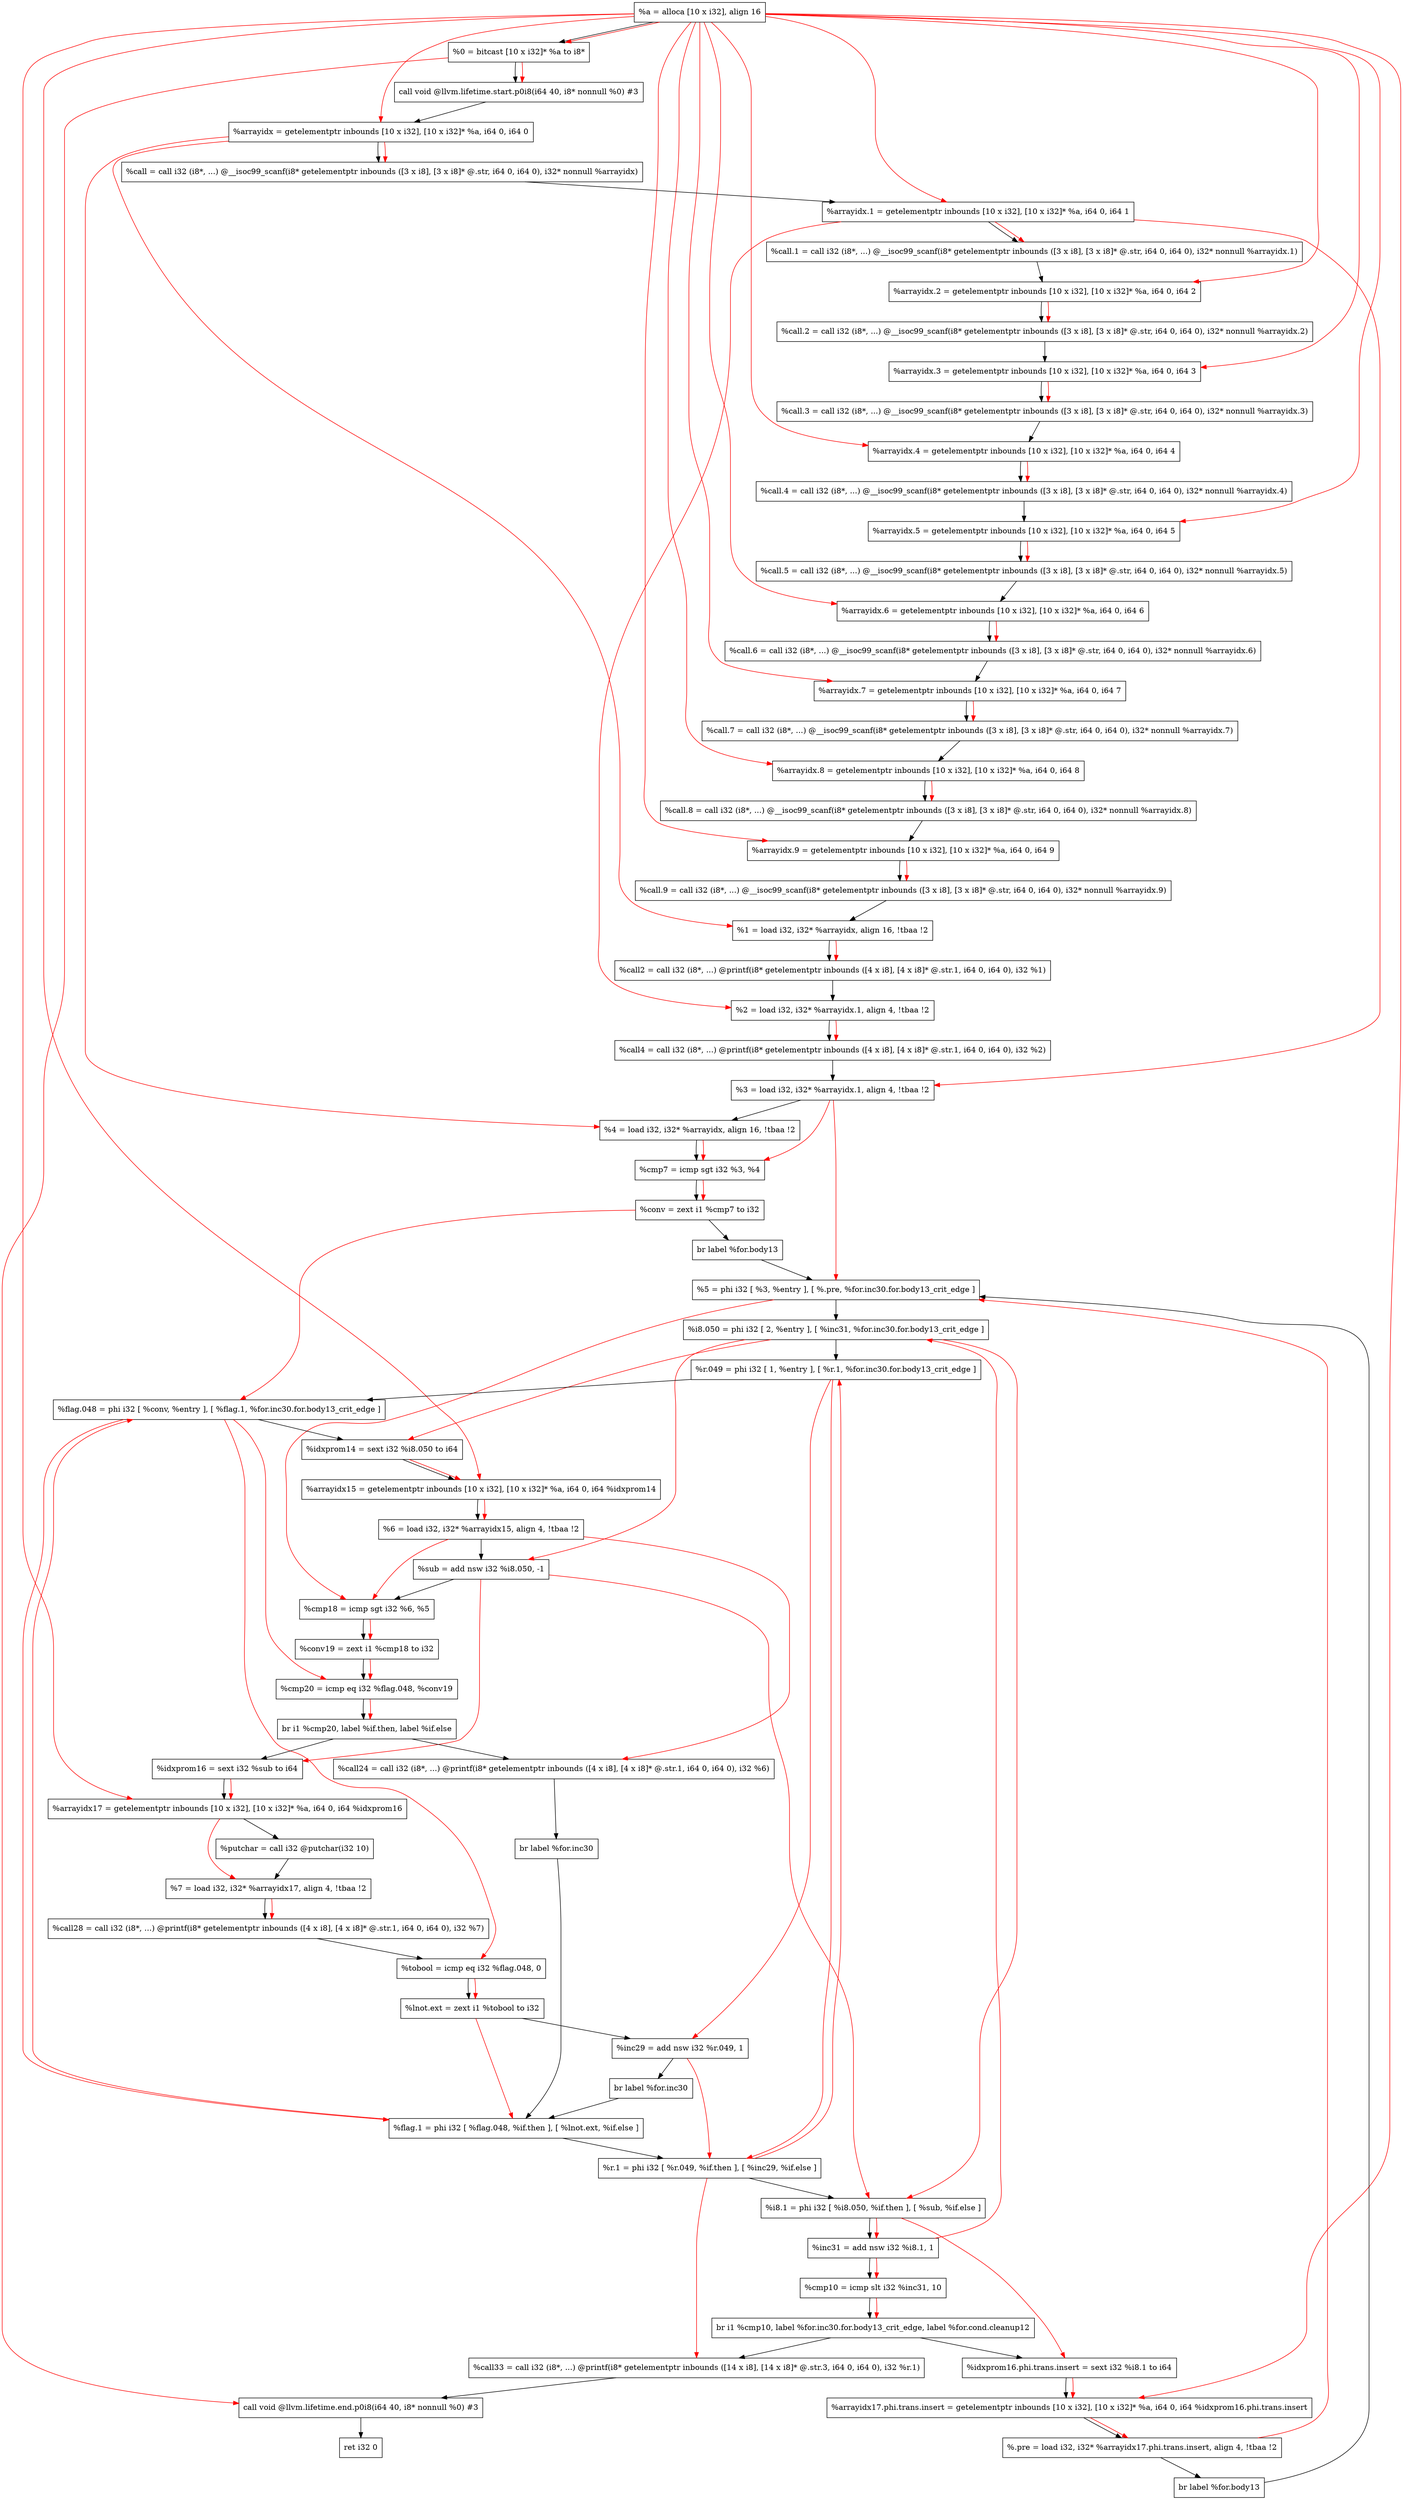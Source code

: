 digraph "CDFG for'func' function" {
	Node0x5619c71676d8[shape=record, label="  %a = alloca [10 x i32], align 16"];
	Node0x5619c7167d98[shape=record, label="  %0 = bitcast [10 x i32]* %a to i8*"];
	Node0x5619c71681f8[shape=record, label="  call void @llvm.lifetime.start.p0i8(i64 40, i8* nonnull %0) #3"];
	Node0x5619c7168308[shape=record, label="  %arrayidx = getelementptr inbounds [10 x i32], [10 x i32]* %a, i64 0, i64 0"];
	Node0x5619c7168728[shape=record, label="  %call = call i32 (i8*, ...) @__isoc99_scanf(i8* getelementptr inbounds ([3 x i8], [3 x i8]* @.str, i64 0, i64 0), i32* nonnull %arrayidx)"];
	Node0x5619c7168848[shape=record, label="  %arrayidx.1 = getelementptr inbounds [10 x i32], [10 x i32]* %a, i64 0, i64 1"];
	Node0x5619c7168938[shape=record, label="  %call.1 = call i32 (i8*, ...) @__isoc99_scanf(i8* getelementptr inbounds ([3 x i8], [3 x i8]* @.str, i64 0, i64 0), i32* nonnull %arrayidx.1)"];
	Node0x5619c7168a58[shape=record, label="  %arrayidx.2 = getelementptr inbounds [10 x i32], [10 x i32]* %a, i64 0, i64 2"];
	Node0x5619c7168b48[shape=record, label="  %call.2 = call i32 (i8*, ...) @__isoc99_scanf(i8* getelementptr inbounds ([3 x i8], [3 x i8]* @.str, i64 0, i64 0), i32* nonnull %arrayidx.2)"];
	Node0x5619c7168c68[shape=record, label="  %arrayidx.3 = getelementptr inbounds [10 x i32], [10 x i32]* %a, i64 0, i64 3"];
	Node0x5619c7168d58[shape=record, label="  %call.3 = call i32 (i8*, ...) @__isoc99_scanf(i8* getelementptr inbounds ([3 x i8], [3 x i8]* @.str, i64 0, i64 0), i32* nonnull %arrayidx.3)"];
	Node0x5619c7168e78[shape=record, label="  %arrayidx.4 = getelementptr inbounds [10 x i32], [10 x i32]* %a, i64 0, i64 4"];
	Node0x5619c7168f68[shape=record, label="  %call.4 = call i32 (i8*, ...) @__isoc99_scanf(i8* getelementptr inbounds ([3 x i8], [3 x i8]* @.str, i64 0, i64 0), i32* nonnull %arrayidx.4)"];
	Node0x5619c7169088[shape=record, label="  %arrayidx.5 = getelementptr inbounds [10 x i32], [10 x i32]* %a, i64 0, i64 5"];
	Node0x5619c7169318[shape=record, label="  %call.5 = call i32 (i8*, ...) @__isoc99_scanf(i8* getelementptr inbounds ([3 x i8], [3 x i8]* @.str, i64 0, i64 0), i32* nonnull %arrayidx.5)"];
	Node0x5619c7169438[shape=record, label="  %arrayidx.6 = getelementptr inbounds [10 x i32], [10 x i32]* %a, i64 0, i64 6"];
	Node0x5619c7169528[shape=record, label="  %call.6 = call i32 (i8*, ...) @__isoc99_scanf(i8* getelementptr inbounds ([3 x i8], [3 x i8]* @.str, i64 0, i64 0), i32* nonnull %arrayidx.6)"];
	Node0x5619c7169648[shape=record, label="  %arrayidx.7 = getelementptr inbounds [10 x i32], [10 x i32]* %a, i64 0, i64 7"];
	Node0x5619c7169738[shape=record, label="  %call.7 = call i32 (i8*, ...) @__isoc99_scanf(i8* getelementptr inbounds ([3 x i8], [3 x i8]* @.str, i64 0, i64 0), i32* nonnull %arrayidx.7)"];
	Node0x5619c7169858[shape=record, label="  %arrayidx.8 = getelementptr inbounds [10 x i32], [10 x i32]* %a, i64 0, i64 8"];
	Node0x5619c7169948[shape=record, label="  %call.8 = call i32 (i8*, ...) @__isoc99_scanf(i8* getelementptr inbounds ([3 x i8], [3 x i8]* @.str, i64 0, i64 0), i32* nonnull %arrayidx.8)"];
	Node0x5619c7169a68[shape=record, label="  %arrayidx.9 = getelementptr inbounds [10 x i32], [10 x i32]* %a, i64 0, i64 9"];
	Node0x5619c7169b58[shape=record, label="  %call.9 = call i32 (i8*, ...) @__isoc99_scanf(i8* getelementptr inbounds ([3 x i8], [3 x i8]* @.str, i64 0, i64 0), i32* nonnull %arrayidx.9)"];
	Node0x5619c7169c18[shape=record, label="  %1 = load i32, i32* %arrayidx, align 16, !tbaa !2"];
	Node0x5619c716ac88[shape=record, label="  %call2 = call i32 (i8*, ...) @printf(i8* getelementptr inbounds ([4 x i8], [4 x i8]* @.str.1, i64 0, i64 0), i32 %1)"];
	Node0x5619c716ad68[shape=record, label="  %2 = load i32, i32* %arrayidx.1, align 4, !tbaa !2"];
	Node0x5619c716b438[shape=record, label="  %call4 = call i32 (i8*, ...) @printf(i8* getelementptr inbounds ([4 x i8], [4 x i8]* @.str.1, i64 0, i64 0), i32 %2)"];
	Node0x5619c716b4f8[shape=record, label="  %3 = load i32, i32* %arrayidx.1, align 4, !tbaa !2"];
	Node0x5619c716b558[shape=record, label="  %4 = load i32, i32* %arrayidx, align 16, !tbaa !2"];
	Node0x5619c716b620[shape=record, label="  %cmp7 = icmp sgt i32 %3, %4"];
	Node0x5619c716b9b8[shape=record, label="  %conv = zext i1 %cmp7 to i32"];
	Node0x5619c716bae8[shape=record, label="  br label %for.body13"];
	Node0x5619c716bd58[shape=record, label="  %call33 = call i32 (i8*, ...) @printf(i8* getelementptr inbounds ([14 x i8], [14 x i8]* @.str.3, i64 0, i64 0), i32 %r.1)"];
	Node0x5619c716bfb8[shape=record, label="  call void @llvm.lifetime.end.p0i8(i64 40, i8* nonnull %0) #3"];
	Node0x5619c716c078[shape=record, label="  ret i32 0"];
	Node0x5619c716c218[shape=record, label="  %5 = phi i32 [ %3, %entry ], [ %.pre, %for.inc30.for.body13_crit_edge ]"];
	Node0x5619c716c3c8[shape=record, label="  %i8.050 = phi i32 [ 2, %entry ], [ %inc31, %for.inc30.for.body13_crit_edge ]"];
	Node0x5619c716c488[shape=record, label="  %r.049 = phi i32 [ 1, %entry ], [ %r.1, %for.inc30.for.body13_crit_edge ]"];
	Node0x5619c716c5f8[shape=record, label="  %flag.048 = phi i32 [ %conv, %entry ], [ %flag.1, %for.inc30.for.body13_crit_edge ]"];
	Node0x5619c716c6a8[shape=record, label="  %idxprom14 = sext i32 %i8.050 to i64"];
	Node0x5619c716c738[shape=record, label="  %arrayidx15 = getelementptr inbounds [10 x i32], [10 x i32]* %a, i64 0, i64 %idxprom14"];
	Node0x5619c716c7d8[shape=record, label="  %6 = load i32, i32* %arrayidx15, align 4, !tbaa !2"];
	Node0x5619c716c880[shape=record, label="  %sub = add nsw i32 %i8.050, -1"];
	Node0x5619c716d120[shape=record, label="  %cmp18 = icmp sgt i32 %6, %5"];
	Node0x5619c716d198[shape=record, label="  %conv19 = zext i1 %cmp18 to i32"];
	Node0x5619c716d230[shape=record, label="  %cmp20 = icmp eq i32 %flag.048, %conv19"];
	Node0x5619c70fc588[shape=record, label="  br i1 %cmp20, label %if.then, label %if.else"];
	Node0x5619c716d498[shape=record, label="  %call24 = call i32 (i8*, ...) @printf(i8* getelementptr inbounds ([4 x i8], [4 x i8]* @.str.1, i64 0, i64 0), i32 %6)"];
	Node0x5619c716d5d8[shape=record, label="  br label %for.inc30"];
	Node0x5619c716d3e8[shape=record, label="  %idxprom16 = sext i32 %sub to i64"];
	Node0x5619c716d698[shape=record, label="  %arrayidx17 = getelementptr inbounds [10 x i32], [10 x i32]* %a, i64 0, i64 %idxprom16"];
	Node0x5619c716d8c0[shape=record, label="  %putchar = call i32 @putchar(i32 10)"];
	Node0x5619c716d998[shape=record, label="  %7 = load i32, i32* %arrayidx17, align 4, !tbaa !2"];
	Node0x5619c716da48[shape=record, label="  %call28 = call i32 (i8*, ...) @printf(i8* getelementptr inbounds ([4 x i8], [4 x i8]* @.str.1, i64 0, i64 0), i32 %7)"];
	Node0x5619c716db20[shape=record, label="  %tobool = icmp eq i32 %flag.048, 0"];
	Node0x5619c716db98[shape=record, label="  %lnot.ext = zext i1 %tobool to i32"];
	Node0x5619c716e260[shape=record, label="  %inc29 = add nsw i32 %r.049, 1"];
	Node0x5619c716e2d8[shape=record, label="  br label %for.inc30"];
	Node0x5619c716e328[shape=record, label="  %flag.1 = phi i32 [ %flag.048, %if.then ], [ %lnot.ext, %if.else ]"];
	Node0x5619c716e3c8[shape=record, label="  %r.1 = phi i32 [ %r.049, %if.then ], [ %inc29, %if.else ]"];
	Node0x5619c716e468[shape=record, label="  %i8.1 = phi i32 [ %i8.050, %if.then ], [ %sub, %if.else ]"];
	Node0x5619c716e550[shape=record, label="  %inc31 = add nsw i32 %i8.1, 1"];
	Node0x5619c716e5c0[shape=record, label="  %cmp10 = icmp slt i32 %inc31, 10"];
	Node0x5619c716e668[shape=record, label="  br i1 %cmp10, label %for.inc30.for.body13_crit_edge, label %for.cond.cleanup12"];
	Node0x5619c716c198[shape=record, label="  %idxprom16.phi.trans.insert = sext i32 %i8.1 to i64"];
	Node0x5619c716e738[shape=record, label="  %arrayidx17.phi.trans.insert = getelementptr inbounds [10 x i32], [10 x i32]* %a, i64 0, i64 %idxprom16.phi.trans.insert"];
	Node0x5619c716c318[shape=record, label="  %.pre = load i32, i32* %arrayidx17.phi.trans.insert, align 4, !tbaa !2"];
	Node0x5619c716ba88[shape=record, label="  br label %for.body13"];
	Node0x5619c71676d8 -> Node0x5619c7167d98
	Node0x5619c7167d98 -> Node0x5619c71681f8
	Node0x5619c71681f8 -> Node0x5619c7168308
	Node0x5619c7168308 -> Node0x5619c7168728
	Node0x5619c7168728 -> Node0x5619c7168848
	Node0x5619c7168848 -> Node0x5619c7168938
	Node0x5619c7168938 -> Node0x5619c7168a58
	Node0x5619c7168a58 -> Node0x5619c7168b48
	Node0x5619c7168b48 -> Node0x5619c7168c68
	Node0x5619c7168c68 -> Node0x5619c7168d58
	Node0x5619c7168d58 -> Node0x5619c7168e78
	Node0x5619c7168e78 -> Node0x5619c7168f68
	Node0x5619c7168f68 -> Node0x5619c7169088
	Node0x5619c7169088 -> Node0x5619c7169318
	Node0x5619c7169318 -> Node0x5619c7169438
	Node0x5619c7169438 -> Node0x5619c7169528
	Node0x5619c7169528 -> Node0x5619c7169648
	Node0x5619c7169648 -> Node0x5619c7169738
	Node0x5619c7169738 -> Node0x5619c7169858
	Node0x5619c7169858 -> Node0x5619c7169948
	Node0x5619c7169948 -> Node0x5619c7169a68
	Node0x5619c7169a68 -> Node0x5619c7169b58
	Node0x5619c7169b58 -> Node0x5619c7169c18
	Node0x5619c7169c18 -> Node0x5619c716ac88
	Node0x5619c716ac88 -> Node0x5619c716ad68
	Node0x5619c716ad68 -> Node0x5619c716b438
	Node0x5619c716b438 -> Node0x5619c716b4f8
	Node0x5619c716b4f8 -> Node0x5619c716b558
	Node0x5619c716b558 -> Node0x5619c716b620
	Node0x5619c716b620 -> Node0x5619c716b9b8
	Node0x5619c716b9b8 -> Node0x5619c716bae8
	Node0x5619c716bae8 -> Node0x5619c716c218
	Node0x5619c716bd58 -> Node0x5619c716bfb8
	Node0x5619c716bfb8 -> Node0x5619c716c078
	Node0x5619c716c218 -> Node0x5619c716c3c8
	Node0x5619c716c3c8 -> Node0x5619c716c488
	Node0x5619c716c488 -> Node0x5619c716c5f8
	Node0x5619c716c5f8 -> Node0x5619c716c6a8
	Node0x5619c716c6a8 -> Node0x5619c716c738
	Node0x5619c716c738 -> Node0x5619c716c7d8
	Node0x5619c716c7d8 -> Node0x5619c716c880
	Node0x5619c716c880 -> Node0x5619c716d120
	Node0x5619c716d120 -> Node0x5619c716d198
	Node0x5619c716d198 -> Node0x5619c716d230
	Node0x5619c716d230 -> Node0x5619c70fc588
	Node0x5619c70fc588 -> Node0x5619c716d498
	Node0x5619c70fc588 -> Node0x5619c716d3e8
	Node0x5619c716d498 -> Node0x5619c716d5d8
	Node0x5619c716d5d8 -> Node0x5619c716e328
	Node0x5619c716d3e8 -> Node0x5619c716d698
	Node0x5619c716d698 -> Node0x5619c716d8c0
	Node0x5619c716d8c0 -> Node0x5619c716d998
	Node0x5619c716d998 -> Node0x5619c716da48
	Node0x5619c716da48 -> Node0x5619c716db20
	Node0x5619c716db20 -> Node0x5619c716db98
	Node0x5619c716db98 -> Node0x5619c716e260
	Node0x5619c716e260 -> Node0x5619c716e2d8
	Node0x5619c716e2d8 -> Node0x5619c716e328
	Node0x5619c716e328 -> Node0x5619c716e3c8
	Node0x5619c716e3c8 -> Node0x5619c716e468
	Node0x5619c716e468 -> Node0x5619c716e550
	Node0x5619c716e550 -> Node0x5619c716e5c0
	Node0x5619c716e5c0 -> Node0x5619c716e668
	Node0x5619c716e668 -> Node0x5619c716c198
	Node0x5619c716e668 -> Node0x5619c716bd58
	Node0x5619c716c198 -> Node0x5619c716e738
	Node0x5619c716e738 -> Node0x5619c716c318
	Node0x5619c716c318 -> Node0x5619c716ba88
	Node0x5619c716ba88 -> Node0x5619c716c218
edge [color=red]
	Node0x5619c71676d8 -> Node0x5619c7167d98
	Node0x5619c7167d98 -> Node0x5619c71681f8
	Node0x5619c71676d8 -> Node0x5619c7168308
	Node0x5619c7168308 -> Node0x5619c7168728
	Node0x5619c71676d8 -> Node0x5619c7168848
	Node0x5619c7168848 -> Node0x5619c7168938
	Node0x5619c71676d8 -> Node0x5619c7168a58
	Node0x5619c7168a58 -> Node0x5619c7168b48
	Node0x5619c71676d8 -> Node0x5619c7168c68
	Node0x5619c7168c68 -> Node0x5619c7168d58
	Node0x5619c71676d8 -> Node0x5619c7168e78
	Node0x5619c7168e78 -> Node0x5619c7168f68
	Node0x5619c71676d8 -> Node0x5619c7169088
	Node0x5619c7169088 -> Node0x5619c7169318
	Node0x5619c71676d8 -> Node0x5619c7169438
	Node0x5619c7169438 -> Node0x5619c7169528
	Node0x5619c71676d8 -> Node0x5619c7169648
	Node0x5619c7169648 -> Node0x5619c7169738
	Node0x5619c71676d8 -> Node0x5619c7169858
	Node0x5619c7169858 -> Node0x5619c7169948
	Node0x5619c71676d8 -> Node0x5619c7169a68
	Node0x5619c7169a68 -> Node0x5619c7169b58
	Node0x5619c7168308 -> Node0x5619c7169c18
	Node0x5619c7169c18 -> Node0x5619c716ac88
	Node0x5619c7168848 -> Node0x5619c716ad68
	Node0x5619c716ad68 -> Node0x5619c716b438
	Node0x5619c7168848 -> Node0x5619c716b4f8
	Node0x5619c7168308 -> Node0x5619c716b558
	Node0x5619c716b4f8 -> Node0x5619c716b620
	Node0x5619c716b558 -> Node0x5619c716b620
	Node0x5619c716b620 -> Node0x5619c716b9b8
	Node0x5619c716e3c8 -> Node0x5619c716bd58
	Node0x5619c7167d98 -> Node0x5619c716bfb8
	Node0x5619c716b4f8 -> Node0x5619c716c218
	Node0x5619c716c318 -> Node0x5619c716c218
	Node0x5619c716e550 -> Node0x5619c716c3c8
	Node0x5619c716e3c8 -> Node0x5619c716c488
	Node0x5619c716b9b8 -> Node0x5619c716c5f8
	Node0x5619c716e328 -> Node0x5619c716c5f8
	Node0x5619c716c3c8 -> Node0x5619c716c6a8
	Node0x5619c71676d8 -> Node0x5619c716c738
	Node0x5619c716c6a8 -> Node0x5619c716c738
	Node0x5619c716c738 -> Node0x5619c716c7d8
	Node0x5619c716c3c8 -> Node0x5619c716c880
	Node0x5619c716c7d8 -> Node0x5619c716d120
	Node0x5619c716c218 -> Node0x5619c716d120
	Node0x5619c716d120 -> Node0x5619c716d198
	Node0x5619c716c5f8 -> Node0x5619c716d230
	Node0x5619c716d198 -> Node0x5619c716d230
	Node0x5619c716d230 -> Node0x5619c70fc588
	Node0x5619c716c7d8 -> Node0x5619c716d498
	Node0x5619c716c880 -> Node0x5619c716d3e8
	Node0x5619c71676d8 -> Node0x5619c716d698
	Node0x5619c716d3e8 -> Node0x5619c716d698
	Node0x5619c716d698 -> Node0x5619c716d998
	Node0x5619c716d998 -> Node0x5619c716da48
	Node0x5619c716c5f8 -> Node0x5619c716db20
	Node0x5619c716db20 -> Node0x5619c716db98
	Node0x5619c716c488 -> Node0x5619c716e260
	Node0x5619c716c5f8 -> Node0x5619c716e328
	Node0x5619c716db98 -> Node0x5619c716e328
	Node0x5619c716c488 -> Node0x5619c716e3c8
	Node0x5619c716e260 -> Node0x5619c716e3c8
	Node0x5619c716c3c8 -> Node0x5619c716e468
	Node0x5619c716c880 -> Node0x5619c716e468
	Node0x5619c716e468 -> Node0x5619c716e550
	Node0x5619c716e550 -> Node0x5619c716e5c0
	Node0x5619c716e5c0 -> Node0x5619c716e668
	Node0x5619c716e468 -> Node0x5619c716c198
	Node0x5619c71676d8 -> Node0x5619c716e738
	Node0x5619c716c198 -> Node0x5619c716e738
	Node0x5619c716e738 -> Node0x5619c716c318
}
